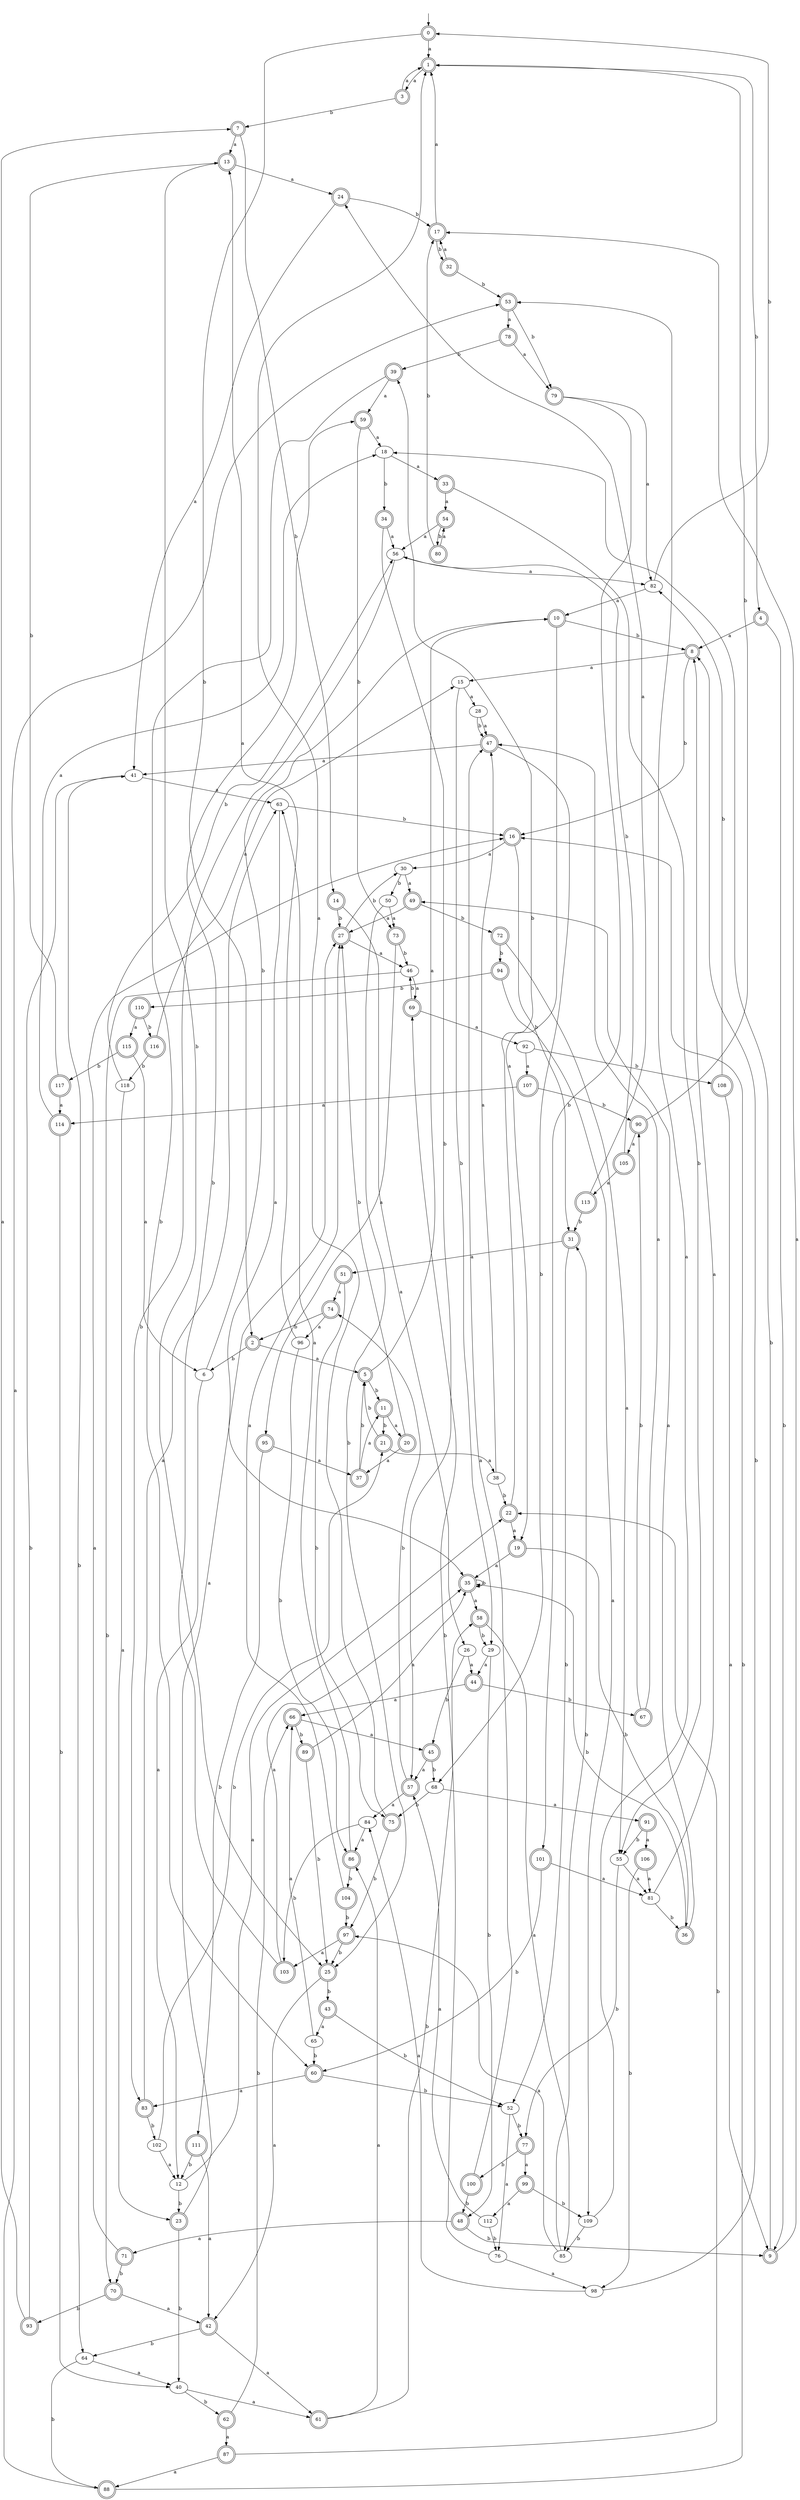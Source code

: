 digraph RandomDFA {
  __start0 [label="", shape=none];
  __start0 -> 0 [label=""];
  0 [shape=circle] [shape=doublecircle]
  0 -> 1 [label="a"]
  0 -> 2 [label="b"]
  1 [shape=doublecircle]
  1 -> 3 [label="a"]
  1 -> 4 [label="b"]
  2 [shape=doublecircle]
  2 -> 5 [label="a"]
  2 -> 6 [label="b"]
  3 [shape=doublecircle]
  3 -> 1 [label="a"]
  3 -> 7 [label="b"]
  4 [shape=doublecircle]
  4 -> 8 [label="a"]
  4 -> 9 [label="b"]
  5 [shape=doublecircle]
  5 -> 10 [label="a"]
  5 -> 11 [label="b"]
  6
  6 -> 12 [label="a"]
  6 -> 10 [label="b"]
  7 [shape=doublecircle]
  7 -> 13 [label="a"]
  7 -> 14 [label="b"]
  8 [shape=doublecircle]
  8 -> 15 [label="a"]
  8 -> 16 [label="b"]
  9 [shape=doublecircle]
  9 -> 17 [label="a"]
  9 -> 18 [label="b"]
  10 [shape=doublecircle]
  10 -> 19 [label="a"]
  10 -> 8 [label="b"]
  11 [shape=doublecircle]
  11 -> 20 [label="a"]
  11 -> 21 [label="b"]
  12
  12 -> 22 [label="a"]
  12 -> 23 [label="b"]
  13 [shape=doublecircle]
  13 -> 24 [label="a"]
  13 -> 25 [label="b"]
  14 [shape=doublecircle]
  14 -> 26 [label="a"]
  14 -> 27 [label="b"]
  15
  15 -> 28 [label="a"]
  15 -> 29 [label="b"]
  16 [shape=doublecircle]
  16 -> 30 [label="a"]
  16 -> 31 [label="b"]
  17 [shape=doublecircle]
  17 -> 1 [label="a"]
  17 -> 32 [label="b"]
  18
  18 -> 33 [label="a"]
  18 -> 34 [label="b"]
  19 [shape=doublecircle]
  19 -> 35 [label="a"]
  19 -> 36 [label="b"]
  20 [shape=doublecircle]
  20 -> 37 [label="a"]
  20 -> 27 [label="b"]
  21 [shape=doublecircle]
  21 -> 38 [label="a"]
  21 -> 5 [label="b"]
  22 [shape=doublecircle]
  22 -> 19 [label="a"]
  22 -> 39 [label="b"]
  23 [shape=doublecircle]
  23 -> 27 [label="a"]
  23 -> 40 [label="b"]
  24 [shape=doublecircle]
  24 -> 41 [label="a"]
  24 -> 17 [label="b"]
  25 [shape=doublecircle]
  25 -> 42 [label="a"]
  25 -> 43 [label="b"]
  26
  26 -> 44 [label="a"]
  26 -> 45 [label="b"]
  27 [shape=doublecircle]
  27 -> 46 [label="a"]
  27 -> 30 [label="b"]
  28
  28 -> 47 [label="a"]
  28 -> 47 [label="b"]
  29
  29 -> 44 [label="a"]
  29 -> 48 [label="b"]
  30
  30 -> 49 [label="a"]
  30 -> 50 [label="b"]
  31 [shape=doublecircle]
  31 -> 51 [label="a"]
  31 -> 52 [label="b"]
  32 [shape=doublecircle]
  32 -> 17 [label="a"]
  32 -> 53 [label="b"]
  33 [shape=doublecircle]
  33 -> 54 [label="a"]
  33 -> 55 [label="b"]
  34 [shape=doublecircle]
  34 -> 56 [label="a"]
  34 -> 57 [label="b"]
  35 [shape=doublecircle]
  35 -> 58 [label="a"]
  35 -> 35 [label="b"]
  36 [shape=doublecircle]
  36 -> 49 [label="a"]
  36 -> 35 [label="b"]
  37 [shape=doublecircle]
  37 -> 11 [label="a"]
  37 -> 5 [label="b"]
  38
  38 -> 47 [label="a"]
  38 -> 22 [label="b"]
  39 [shape=doublecircle]
  39 -> 59 [label="a"]
  39 -> 60 [label="b"]
  40
  40 -> 61 [label="a"]
  40 -> 62 [label="b"]
  41
  41 -> 63 [label="a"]
  41 -> 64 [label="b"]
  42 [shape=doublecircle]
  42 -> 61 [label="a"]
  42 -> 64 [label="b"]
  43 [shape=doublecircle]
  43 -> 65 [label="a"]
  43 -> 52 [label="b"]
  44 [shape=doublecircle]
  44 -> 66 [label="a"]
  44 -> 67 [label="b"]
  45 [shape=doublecircle]
  45 -> 57 [label="a"]
  45 -> 68 [label="b"]
  46
  46 -> 69 [label="a"]
  46 -> 70 [label="b"]
  47 [shape=doublecircle]
  47 -> 41 [label="a"]
  47 -> 68 [label="b"]
  48 [shape=doublecircle]
  48 -> 71 [label="a"]
  48 -> 9 [label="b"]
  49 [shape=doublecircle]
  49 -> 27 [label="a"]
  49 -> 72 [label="b"]
  50
  50 -> 73 [label="a"]
  50 -> 25 [label="b"]
  51 [shape=doublecircle]
  51 -> 74 [label="a"]
  51 -> 75 [label="b"]
  52
  52 -> 76 [label="a"]
  52 -> 77 [label="b"]
  53 [shape=doublecircle]
  53 -> 78 [label="a"]
  53 -> 79 [label="b"]
  54 [shape=doublecircle]
  54 -> 56 [label="a"]
  54 -> 80 [label="b"]
  55
  55 -> 81 [label="a"]
  55 -> 77 [label="b"]
  56
  56 -> 82 [label="a"]
  56 -> 83 [label="b"]
  57 [shape=doublecircle]
  57 -> 84 [label="a"]
  57 -> 74 [label="b"]
  58 [shape=doublecircle]
  58 -> 85 [label="a"]
  58 -> 29 [label="b"]
  59 [shape=doublecircle]
  59 -> 18 [label="a"]
  59 -> 73 [label="b"]
  60 [shape=doublecircle]
  60 -> 83 [label="a"]
  60 -> 52 [label="b"]
  61 [shape=doublecircle]
  61 -> 86 [label="a"]
  61 -> 58 [label="b"]
  62 [shape=doublecircle]
  62 -> 87 [label="a"]
  62 -> 66 [label="b"]
  63
  63 -> 35 [label="a"]
  63 -> 16 [label="b"]
  64
  64 -> 40 [label="a"]
  64 -> 88 [label="b"]
  65
  65 -> 66 [label="a"]
  65 -> 60 [label="b"]
  66 [shape=doublecircle]
  66 -> 45 [label="a"]
  66 -> 89 [label="b"]
  67 [shape=doublecircle]
  67 -> 47 [label="a"]
  67 -> 90 [label="b"]
  68
  68 -> 91 [label="a"]
  68 -> 75 [label="b"]
  69 [shape=doublecircle]
  69 -> 92 [label="a"]
  69 -> 46 [label="b"]
  70 [shape=doublecircle]
  70 -> 42 [label="a"]
  70 -> 93 [label="b"]
  71 [shape=doublecircle]
  71 -> 16 [label="a"]
  71 -> 70 [label="b"]
  72 [shape=doublecircle]
  72 -> 55 [label="a"]
  72 -> 94 [label="b"]
  73 [shape=doublecircle]
  73 -> 95 [label="a"]
  73 -> 46 [label="b"]
  74 [shape=doublecircle]
  74 -> 96 [label="a"]
  74 -> 2 [label="b"]
  75 [shape=doublecircle]
  75 -> 1 [label="a"]
  75 -> 97 [label="b"]
  76
  76 -> 98 [label="a"]
  76 -> 69 [label="b"]
  77 [shape=doublecircle]
  77 -> 99 [label="a"]
  77 -> 100 [label="b"]
  78 [shape=doublecircle]
  78 -> 79 [label="a"]
  78 -> 39 [label="b"]
  79 [shape=doublecircle]
  79 -> 82 [label="a"]
  79 -> 101 [label="b"]
  80 [shape=doublecircle]
  80 -> 54 [label="a"]
  80 -> 17 [label="b"]
  81
  81 -> 8 [label="a"]
  81 -> 36 [label="b"]
  82
  82 -> 10 [label="a"]
  82 -> 0 [label="b"]
  83 [shape=doublecircle]
  83 -> 63 [label="a"]
  83 -> 102 [label="b"]
  84
  84 -> 86 [label="a"]
  84 -> 103 [label="b"]
  85
  85 -> 97 [label="a"]
  85 -> 31 [label="b"]
  86 [shape=doublecircle]
  86 -> 63 [label="a"]
  86 -> 104 [label="b"]
  87 [shape=doublecircle]
  87 -> 88 [label="a"]
  87 -> 22 [label="b"]
  88 [shape=doublecircle]
  88 -> 53 [label="a"]
  88 -> 16 [label="b"]
  89 [shape=doublecircle]
  89 -> 35 [label="a"]
  89 -> 25 [label="b"]
  90 [shape=doublecircle]
  90 -> 105 [label="a"]
  90 -> 1 [label="b"]
  91 [shape=doublecircle]
  91 -> 106 [label="a"]
  91 -> 55 [label="b"]
  92
  92 -> 107 [label="a"]
  92 -> 108 [label="b"]
  93 [shape=doublecircle]
  93 -> 7 [label="a"]
  93 -> 41 [label="b"]
  94 [shape=doublecircle]
  94 -> 109 [label="a"]
  94 -> 110 [label="b"]
  95 [shape=doublecircle]
  95 -> 37 [label="a"]
  95 -> 111 [label="b"]
  96
  96 -> 13 [label="a"]
  96 -> 86 [label="b"]
  97 [shape=doublecircle]
  97 -> 103 [label="a"]
  97 -> 25 [label="b"]
  98
  98 -> 84 [label="a"]
  98 -> 8 [label="b"]
  99 [shape=doublecircle]
  99 -> 112 [label="a"]
  99 -> 109 [label="b"]
  100 [shape=doublecircle]
  100 -> 47 [label="a"]
  100 -> 48 [label="b"]
  101 [shape=doublecircle]
  101 -> 81 [label="a"]
  101 -> 60 [label="b"]
  102
  102 -> 12 [label="a"]
  102 -> 21 [label="b"]
  103 [shape=doublecircle]
  103 -> 35 [label="a"]
  103 -> 59 [label="b"]
  104 [shape=doublecircle]
  104 -> 27 [label="a"]
  104 -> 97 [label="b"]
  105 [shape=doublecircle]
  105 -> 113 [label="a"]
  105 -> 56 [label="b"]
  106 [shape=doublecircle]
  106 -> 81 [label="a"]
  106 -> 98 [label="b"]
  107 [shape=doublecircle]
  107 -> 114 [label="a"]
  107 -> 90 [label="b"]
  108 [shape=doublecircle]
  108 -> 9 [label="a"]
  108 -> 82 [label="b"]
  109
  109 -> 53 [label="a"]
  109 -> 85 [label="b"]
  110 [shape=doublecircle]
  110 -> 115 [label="a"]
  110 -> 116 [label="b"]
  111 [shape=doublecircle]
  111 -> 42 [label="a"]
  111 -> 12 [label="b"]
  112
  112 -> 57 [label="a"]
  112 -> 76 [label="b"]
  113 [shape=doublecircle]
  113 -> 24 [label="a"]
  113 -> 31 [label="b"]
  114 [shape=doublecircle]
  114 -> 18 [label="a"]
  114 -> 40 [label="b"]
  115 [shape=doublecircle]
  115 -> 6 [label="a"]
  115 -> 117 [label="b"]
  116 [shape=doublecircle]
  116 -> 15 [label="a"]
  116 -> 118 [label="b"]
  117 [shape=doublecircle]
  117 -> 114 [label="a"]
  117 -> 13 [label="b"]
  118
  118 -> 23 [label="a"]
  118 -> 56 [label="b"]
}
